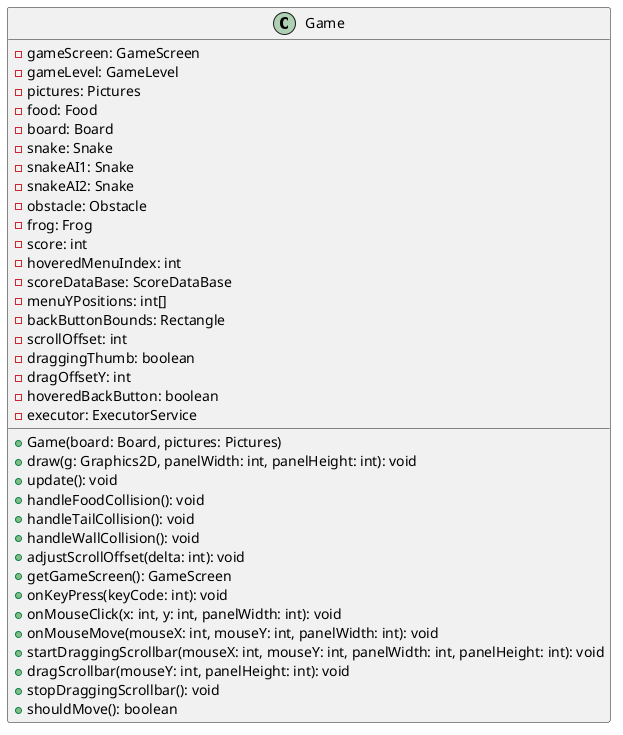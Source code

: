 @startuml Game
class Game {
  - gameScreen: GameScreen
  - gameLevel: GameLevel
  - pictures: Pictures
  - food: Food
  - board: Board
  - snake: Snake
  - snakeAI1: Snake
  - snakeAI2: Snake
  - obstacle: Obstacle
  - frog: Frog
  - score: int
  - hoveredMenuIndex: int
  - scoreDataBase: ScoreDataBase
  - menuYPositions: int[]
  - backButtonBounds: Rectangle
  - scrollOffset: int
  - draggingThumb: boolean
  - dragOffsetY: int
  - hoveredBackButton: boolean
  - executor: ExecutorService

  + Game(board: Board, pictures: Pictures)
  + draw(g: Graphics2D, panelWidth: int, panelHeight: int): void
  + update(): void
  + handleFoodCollision(): void
  + handleTailCollision(): void
  + handleWallCollision(): void
  + adjustScrollOffset(delta: int): void
  + getGameScreen(): GameScreen
  + onKeyPress(keyCode: int): void
  + onMouseClick(x: int, y: int, panelWidth: int): void
  + onMouseMove(mouseX: int, mouseY: int, panelWidth: int): void
  + startDraggingScrollbar(mouseX: int, mouseY: int, panelWidth: int, panelHeight: int): void
  + dragScrollbar(mouseY: int, panelHeight: int): void
  + stopDraggingScrollbar(): void
  + shouldMove(): boolean
}
@enduml
